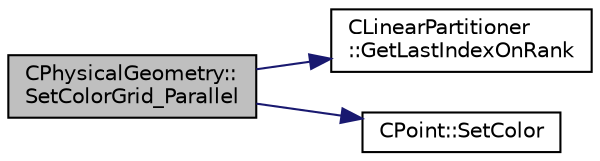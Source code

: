 digraph "CPhysicalGeometry::SetColorGrid_Parallel"
{
  edge [fontname="Helvetica",fontsize="10",labelfontname="Helvetica",labelfontsize="10"];
  node [fontname="Helvetica",fontsize="10",shape=record];
  rankdir="LR";
  Node1132 [label="CPhysicalGeometry::\lSetColorGrid_Parallel",height=0.2,width=0.4,color="black", fillcolor="grey75", style="filled", fontcolor="black"];
  Node1132 -> Node1133 [color="midnightblue",fontsize="10",style="solid",fontname="Helvetica"];
  Node1133 [label="CLinearPartitioner\l::GetLastIndexOnRank",height=0.2,width=0.4,color="black", fillcolor="white", style="filled",URL="$class_c_linear_partitioner.html#a2038a23938e4b1fe49e878f7a2655e24",tooltip="Get the last index of the current rank&#39;s linear partition. "];
  Node1132 -> Node1134 [color="midnightblue",fontsize="10",style="solid",fontname="Helvetica"];
  Node1134 [label="CPoint::SetColor",height=0.2,width=0.4,color="black", fillcolor="white", style="filled",URL="$class_c_point.html#a41da0d2a12b8a9ff974fb389d05a79e0",tooltip="Set a color to the point that comes from the grid partitioning. "];
}
